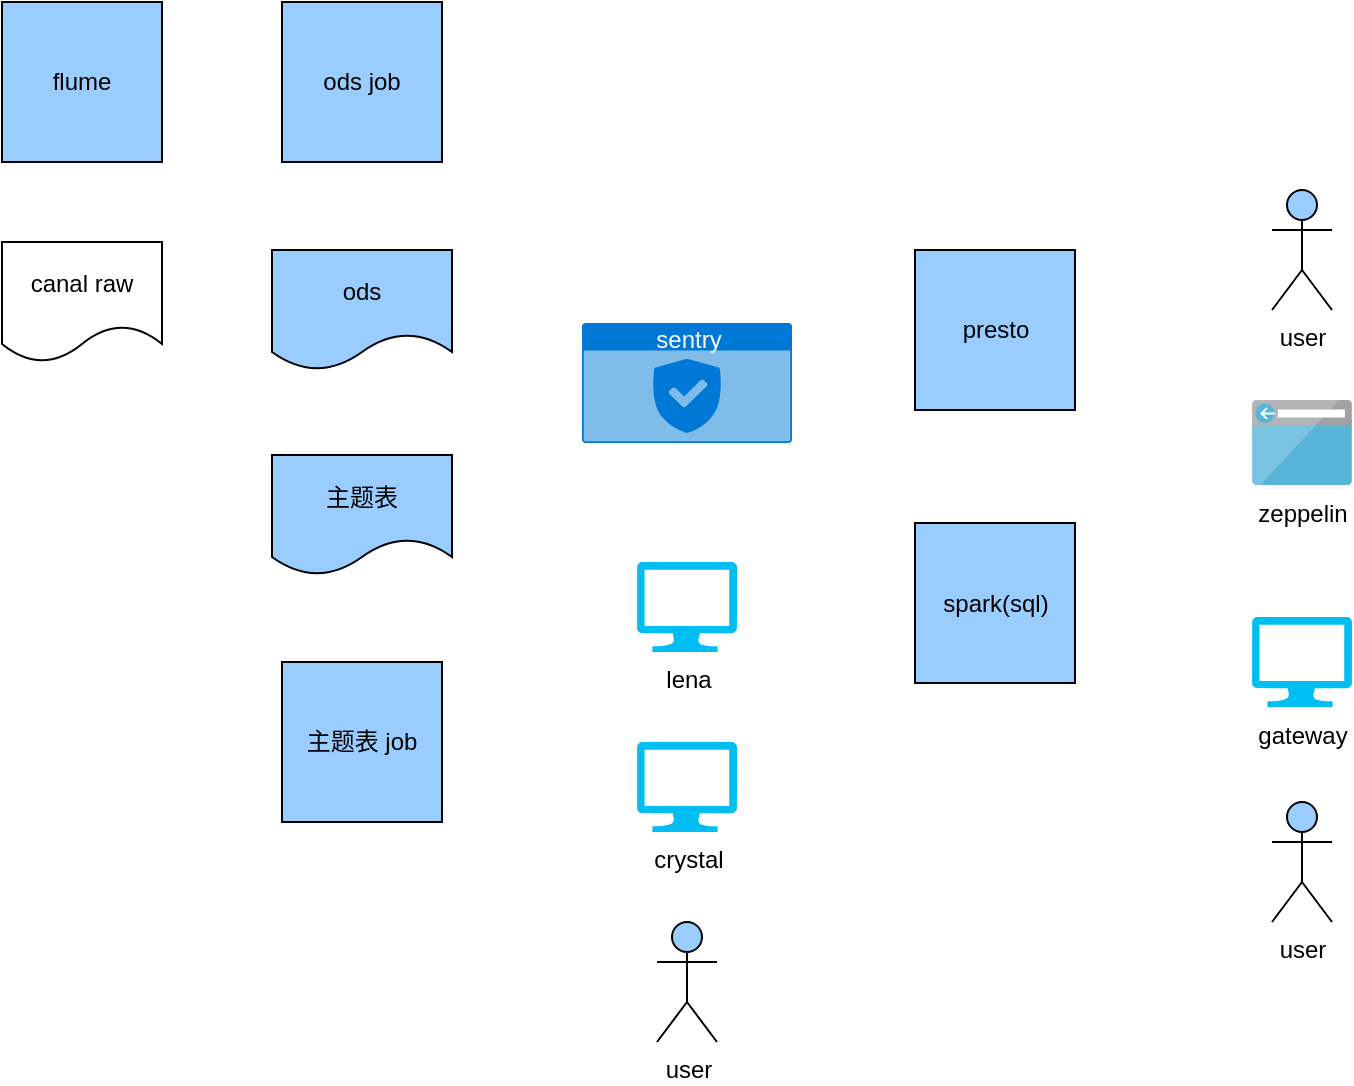 <mxfile version="11.1.2" type="github"><diagram id="otezNMO-IAW77wvypoZE" name="Page-1"><mxGraphModel dx="958" dy="514" grid="1" gridSize="10" guides="1" tooltips="1" connect="1" arrows="1" fold="1" page="1" pageScale="1" pageWidth="850" pageHeight="1100" math="0" shadow="0"><root><mxCell id="0"/><mxCell id="1" parent="0"/><mxCell id="1ircUyIzkp-yjiFZfvwX-4" value="ods" style="shape=document;whiteSpace=wrap;html=1;boundedLbl=1;fillColor=#99CCFF;" vertex="1" parent="1"><mxGeometry x="185" y="204" width="90" height="60" as="geometry"/></mxCell><mxCell id="1ircUyIzkp-yjiFZfvwX-5" value="canal raw" style="shape=document;whiteSpace=wrap;html=1;boundedLbl=1;fillColor=#FFFFFF;" vertex="1" parent="1"><mxGeometry x="50" y="200" width="80" height="60" as="geometry"/></mxCell><mxCell id="1ircUyIzkp-yjiFZfvwX-6" value="user" style="shape=umlActor;verticalLabelPosition=bottom;labelBackgroundColor=#ffffff;verticalAlign=top;html=1;outlineConnect=0;fillColor=#99CCFF;" vertex="1" parent="1"><mxGeometry x="685" y="174" width="30" height="60" as="geometry"/></mxCell><mxCell id="1ircUyIzkp-yjiFZfvwX-7" value="gateway" style="verticalLabelPosition=bottom;html=1;verticalAlign=top;align=center;strokeColor=none;fillColor=#00BEF2;shape=mxgraph.azure.computer;pointerEvents=1;" vertex="1" parent="1"><mxGeometry x="675" y="387.5" width="50" height="45" as="geometry"/></mxCell><mxCell id="1ircUyIzkp-yjiFZfvwX-9" value="sentry" style="html=1;strokeColor=none;fillColor=#0079D6;labelPosition=center;verticalLabelPosition=middle;verticalAlign=top;align=center;fontSize=12;outlineConnect=0;spacingTop=-6;fontColor=#FFFFFF;shape=mxgraph.sitemap.security;" vertex="1" parent="1"><mxGeometry x="340" y="240.5" width="105" height="60" as="geometry"/></mxCell><mxCell id="1ircUyIzkp-yjiFZfvwX-10" value="spark(sql)" style="whiteSpace=wrap;html=1;aspect=fixed;fillColor=#99CCFF;" vertex="1" parent="1"><mxGeometry x="506.5" y="340.5" width="80" height="80" as="geometry"/></mxCell><mxCell id="1ircUyIzkp-yjiFZfvwX-11" value="zeppelin" style="aspect=fixed;html=1;perimeter=none;align=center;shadow=0;dashed=0;image;fontSize=12;image=img/lib/mscae/Browser.svg;fillColor=#99CCFF;" vertex="1" parent="1"><mxGeometry x="675" y="279" width="50" height="42.5" as="geometry"/></mxCell><mxCell id="1ircUyIzkp-yjiFZfvwX-20" value="presto" style="whiteSpace=wrap;html=1;aspect=fixed;fillColor=#99CCFF;" vertex="1" parent="1"><mxGeometry x="506.5" y="204" width="80" height="80" as="geometry"/></mxCell><mxCell id="1ircUyIzkp-yjiFZfvwX-21" value="flume" style="whiteSpace=wrap;html=1;aspect=fixed;fillColor=#99CCFF;" vertex="1" parent="1"><mxGeometry x="50" y="80" width="80" height="80" as="geometry"/></mxCell><mxCell id="1ircUyIzkp-yjiFZfvwX-22" value="ods job" style="whiteSpace=wrap;html=1;aspect=fixed;fillColor=#99CCFF;" vertex="1" parent="1"><mxGeometry x="190" y="80" width="80" height="80" as="geometry"/></mxCell><mxCell id="1ircUyIzkp-yjiFZfvwX-23" value="主题表" style="shape=document;whiteSpace=wrap;html=1;boundedLbl=1;fillColor=#99CCFF;" vertex="1" parent="1"><mxGeometry x="185" y="306.5" width="90" height="60" as="geometry"/></mxCell><mxCell id="1ircUyIzkp-yjiFZfvwX-24" value="主题表 job" style="whiteSpace=wrap;html=1;aspect=fixed;fillColor=#99CCFF;" vertex="1" parent="1"><mxGeometry x="190" y="410" width="80" height="80" as="geometry"/></mxCell><mxCell id="1ircUyIzkp-yjiFZfvwX-26" value="lena" style="verticalLabelPosition=bottom;html=1;verticalAlign=top;align=center;strokeColor=none;fillColor=#00BEF2;shape=mxgraph.azure.computer;pointerEvents=1;" vertex="1" parent="1"><mxGeometry x="367.5" y="360" width="50" height="45" as="geometry"/></mxCell><mxCell id="1ircUyIzkp-yjiFZfvwX-27" value="crystal" style="verticalLabelPosition=bottom;html=1;verticalAlign=top;align=center;strokeColor=none;fillColor=#00BEF2;shape=mxgraph.azure.computer;pointerEvents=1;" vertex="1" parent="1"><mxGeometry x="367.5" y="450" width="50" height="45" as="geometry"/></mxCell><mxCell id="1ircUyIzkp-yjiFZfvwX-33" value="user" style="shape=umlActor;verticalLabelPosition=bottom;labelBackgroundColor=#ffffff;verticalAlign=top;html=1;outlineConnect=0;fillColor=#99CCFF;" vertex="1" parent="1"><mxGeometry x="377.5" y="540" width="30" height="60" as="geometry"/></mxCell><mxCell id="1ircUyIzkp-yjiFZfvwX-34" value="user" style="shape=umlActor;verticalLabelPosition=bottom;labelBackgroundColor=#ffffff;verticalAlign=top;html=1;outlineConnect=0;fillColor=#99CCFF;" vertex="1" parent="1"><mxGeometry x="685" y="480" width="30" height="60" as="geometry"/></mxCell></root></mxGraphModel></diagram></mxfile>